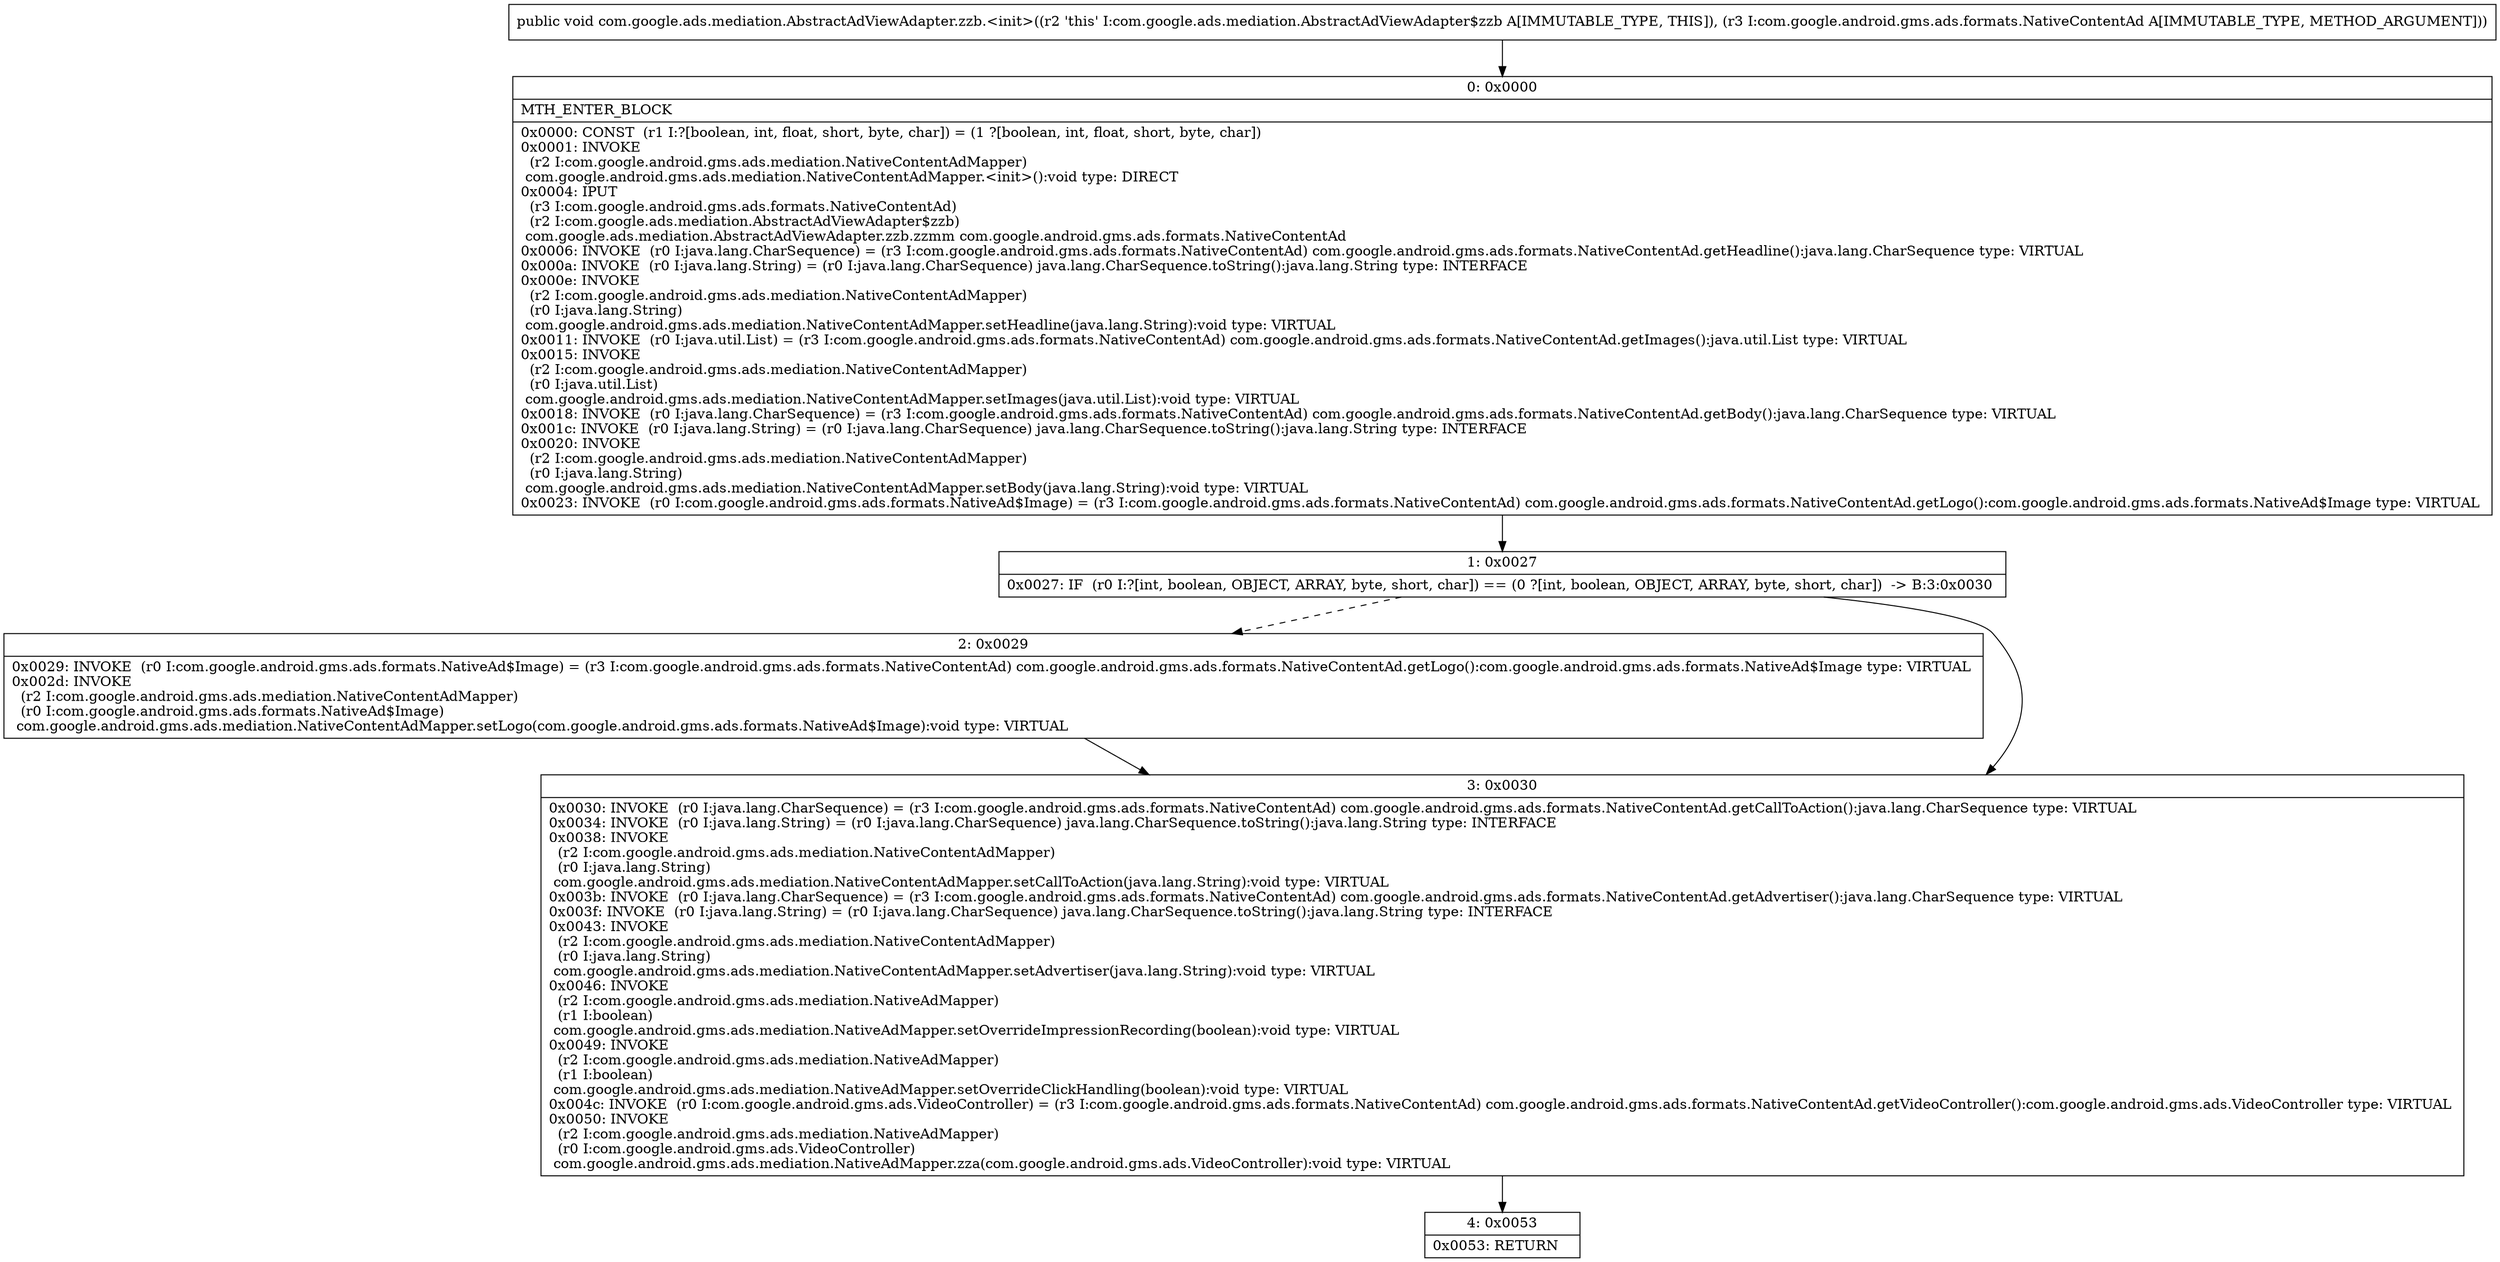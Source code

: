 digraph "CFG forcom.google.ads.mediation.AbstractAdViewAdapter.zzb.\<init\>(Lcom\/google\/android\/gms\/ads\/formats\/NativeContentAd;)V" {
Node_0 [shape=record,label="{0\:\ 0x0000|MTH_ENTER_BLOCK\l|0x0000: CONST  (r1 I:?[boolean, int, float, short, byte, char]) = (1 ?[boolean, int, float, short, byte, char]) \l0x0001: INVOKE  \l  (r2 I:com.google.android.gms.ads.mediation.NativeContentAdMapper)\l com.google.android.gms.ads.mediation.NativeContentAdMapper.\<init\>():void type: DIRECT \l0x0004: IPUT  \l  (r3 I:com.google.android.gms.ads.formats.NativeContentAd)\l  (r2 I:com.google.ads.mediation.AbstractAdViewAdapter$zzb)\l com.google.ads.mediation.AbstractAdViewAdapter.zzb.zzmm com.google.android.gms.ads.formats.NativeContentAd \l0x0006: INVOKE  (r0 I:java.lang.CharSequence) = (r3 I:com.google.android.gms.ads.formats.NativeContentAd) com.google.android.gms.ads.formats.NativeContentAd.getHeadline():java.lang.CharSequence type: VIRTUAL \l0x000a: INVOKE  (r0 I:java.lang.String) = (r0 I:java.lang.CharSequence) java.lang.CharSequence.toString():java.lang.String type: INTERFACE \l0x000e: INVOKE  \l  (r2 I:com.google.android.gms.ads.mediation.NativeContentAdMapper)\l  (r0 I:java.lang.String)\l com.google.android.gms.ads.mediation.NativeContentAdMapper.setHeadline(java.lang.String):void type: VIRTUAL \l0x0011: INVOKE  (r0 I:java.util.List) = (r3 I:com.google.android.gms.ads.formats.NativeContentAd) com.google.android.gms.ads.formats.NativeContentAd.getImages():java.util.List type: VIRTUAL \l0x0015: INVOKE  \l  (r2 I:com.google.android.gms.ads.mediation.NativeContentAdMapper)\l  (r0 I:java.util.List)\l com.google.android.gms.ads.mediation.NativeContentAdMapper.setImages(java.util.List):void type: VIRTUAL \l0x0018: INVOKE  (r0 I:java.lang.CharSequence) = (r3 I:com.google.android.gms.ads.formats.NativeContentAd) com.google.android.gms.ads.formats.NativeContentAd.getBody():java.lang.CharSequence type: VIRTUAL \l0x001c: INVOKE  (r0 I:java.lang.String) = (r0 I:java.lang.CharSequence) java.lang.CharSequence.toString():java.lang.String type: INTERFACE \l0x0020: INVOKE  \l  (r2 I:com.google.android.gms.ads.mediation.NativeContentAdMapper)\l  (r0 I:java.lang.String)\l com.google.android.gms.ads.mediation.NativeContentAdMapper.setBody(java.lang.String):void type: VIRTUAL \l0x0023: INVOKE  (r0 I:com.google.android.gms.ads.formats.NativeAd$Image) = (r3 I:com.google.android.gms.ads.formats.NativeContentAd) com.google.android.gms.ads.formats.NativeContentAd.getLogo():com.google.android.gms.ads.formats.NativeAd$Image type: VIRTUAL \l}"];
Node_1 [shape=record,label="{1\:\ 0x0027|0x0027: IF  (r0 I:?[int, boolean, OBJECT, ARRAY, byte, short, char]) == (0 ?[int, boolean, OBJECT, ARRAY, byte, short, char])  \-\> B:3:0x0030 \l}"];
Node_2 [shape=record,label="{2\:\ 0x0029|0x0029: INVOKE  (r0 I:com.google.android.gms.ads.formats.NativeAd$Image) = (r3 I:com.google.android.gms.ads.formats.NativeContentAd) com.google.android.gms.ads.formats.NativeContentAd.getLogo():com.google.android.gms.ads.formats.NativeAd$Image type: VIRTUAL \l0x002d: INVOKE  \l  (r2 I:com.google.android.gms.ads.mediation.NativeContentAdMapper)\l  (r0 I:com.google.android.gms.ads.formats.NativeAd$Image)\l com.google.android.gms.ads.mediation.NativeContentAdMapper.setLogo(com.google.android.gms.ads.formats.NativeAd$Image):void type: VIRTUAL \l}"];
Node_3 [shape=record,label="{3\:\ 0x0030|0x0030: INVOKE  (r0 I:java.lang.CharSequence) = (r3 I:com.google.android.gms.ads.formats.NativeContentAd) com.google.android.gms.ads.formats.NativeContentAd.getCallToAction():java.lang.CharSequence type: VIRTUAL \l0x0034: INVOKE  (r0 I:java.lang.String) = (r0 I:java.lang.CharSequence) java.lang.CharSequence.toString():java.lang.String type: INTERFACE \l0x0038: INVOKE  \l  (r2 I:com.google.android.gms.ads.mediation.NativeContentAdMapper)\l  (r0 I:java.lang.String)\l com.google.android.gms.ads.mediation.NativeContentAdMapper.setCallToAction(java.lang.String):void type: VIRTUAL \l0x003b: INVOKE  (r0 I:java.lang.CharSequence) = (r3 I:com.google.android.gms.ads.formats.NativeContentAd) com.google.android.gms.ads.formats.NativeContentAd.getAdvertiser():java.lang.CharSequence type: VIRTUAL \l0x003f: INVOKE  (r0 I:java.lang.String) = (r0 I:java.lang.CharSequence) java.lang.CharSequence.toString():java.lang.String type: INTERFACE \l0x0043: INVOKE  \l  (r2 I:com.google.android.gms.ads.mediation.NativeContentAdMapper)\l  (r0 I:java.lang.String)\l com.google.android.gms.ads.mediation.NativeContentAdMapper.setAdvertiser(java.lang.String):void type: VIRTUAL \l0x0046: INVOKE  \l  (r2 I:com.google.android.gms.ads.mediation.NativeAdMapper)\l  (r1 I:boolean)\l com.google.android.gms.ads.mediation.NativeAdMapper.setOverrideImpressionRecording(boolean):void type: VIRTUAL \l0x0049: INVOKE  \l  (r2 I:com.google.android.gms.ads.mediation.NativeAdMapper)\l  (r1 I:boolean)\l com.google.android.gms.ads.mediation.NativeAdMapper.setOverrideClickHandling(boolean):void type: VIRTUAL \l0x004c: INVOKE  (r0 I:com.google.android.gms.ads.VideoController) = (r3 I:com.google.android.gms.ads.formats.NativeContentAd) com.google.android.gms.ads.formats.NativeContentAd.getVideoController():com.google.android.gms.ads.VideoController type: VIRTUAL \l0x0050: INVOKE  \l  (r2 I:com.google.android.gms.ads.mediation.NativeAdMapper)\l  (r0 I:com.google.android.gms.ads.VideoController)\l com.google.android.gms.ads.mediation.NativeAdMapper.zza(com.google.android.gms.ads.VideoController):void type: VIRTUAL \l}"];
Node_4 [shape=record,label="{4\:\ 0x0053|0x0053: RETURN   \l}"];
MethodNode[shape=record,label="{public void com.google.ads.mediation.AbstractAdViewAdapter.zzb.\<init\>((r2 'this' I:com.google.ads.mediation.AbstractAdViewAdapter$zzb A[IMMUTABLE_TYPE, THIS]), (r3 I:com.google.android.gms.ads.formats.NativeContentAd A[IMMUTABLE_TYPE, METHOD_ARGUMENT])) }"];
MethodNode -> Node_0;
Node_0 -> Node_1;
Node_1 -> Node_2[style=dashed];
Node_1 -> Node_3;
Node_2 -> Node_3;
Node_3 -> Node_4;
}

